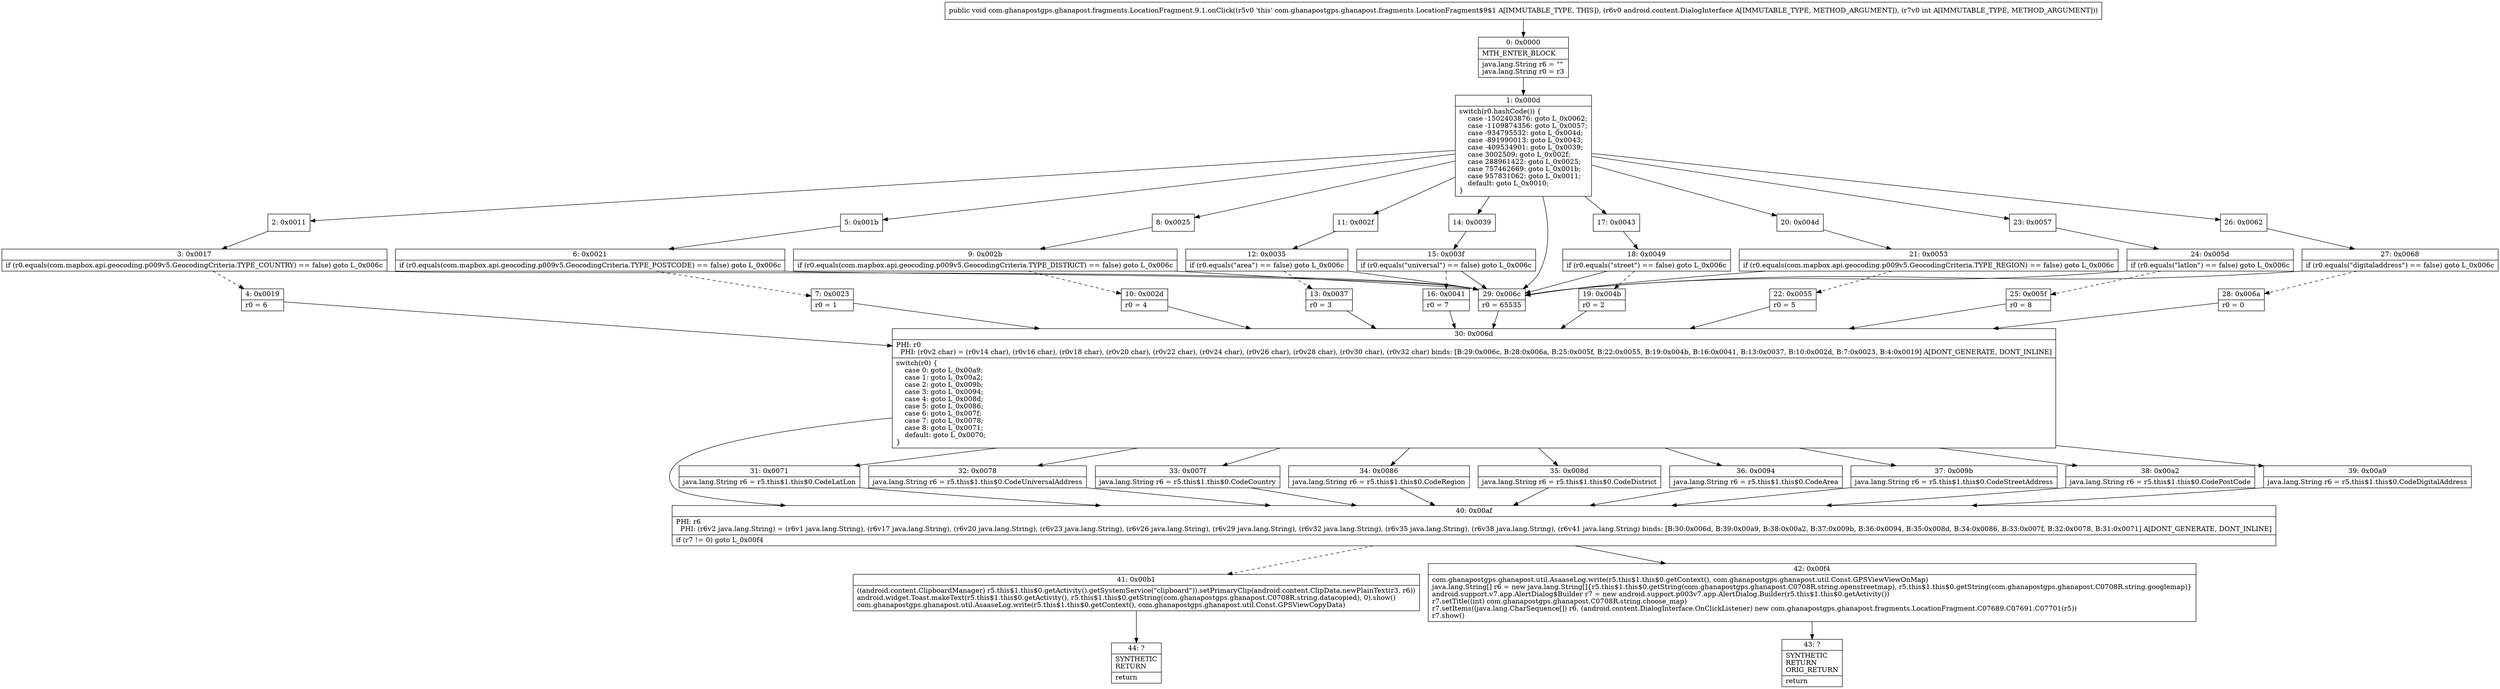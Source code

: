 digraph "CFG forcom.ghanapostgps.ghanapost.fragments.LocationFragment.9.1.onClick(Landroid\/content\/DialogInterface;I)V" {
Node_0 [shape=record,label="{0\:\ 0x0000|MTH_ENTER_BLOCK\l|java.lang.String r6 = \"\"\ljava.lang.String r0 = r3\l}"];
Node_1 [shape=record,label="{1\:\ 0x000d|switch(r0.hashCode()) \{\l    case \-1502403876: goto L_0x0062;\l    case \-1109874356: goto L_0x0057;\l    case \-934795532: goto L_0x004d;\l    case \-891990013: goto L_0x0043;\l    case \-409534901: goto L_0x0039;\l    case 3002509: goto L_0x002f;\l    case 288961422: goto L_0x0025;\l    case 757462669: goto L_0x001b;\l    case 957831062: goto L_0x0011;\l    default: goto L_0x0010;\l\}\l}"];
Node_2 [shape=record,label="{2\:\ 0x0011}"];
Node_3 [shape=record,label="{3\:\ 0x0017|if (r0.equals(com.mapbox.api.geocoding.p009v5.GeocodingCriteria.TYPE_COUNTRY) == false) goto L_0x006c\l}"];
Node_4 [shape=record,label="{4\:\ 0x0019|r0 = 6\l}"];
Node_5 [shape=record,label="{5\:\ 0x001b}"];
Node_6 [shape=record,label="{6\:\ 0x0021|if (r0.equals(com.mapbox.api.geocoding.p009v5.GeocodingCriteria.TYPE_POSTCODE) == false) goto L_0x006c\l}"];
Node_7 [shape=record,label="{7\:\ 0x0023|r0 = 1\l}"];
Node_8 [shape=record,label="{8\:\ 0x0025}"];
Node_9 [shape=record,label="{9\:\ 0x002b|if (r0.equals(com.mapbox.api.geocoding.p009v5.GeocodingCriteria.TYPE_DISTRICT) == false) goto L_0x006c\l}"];
Node_10 [shape=record,label="{10\:\ 0x002d|r0 = 4\l}"];
Node_11 [shape=record,label="{11\:\ 0x002f}"];
Node_12 [shape=record,label="{12\:\ 0x0035|if (r0.equals(\"area\") == false) goto L_0x006c\l}"];
Node_13 [shape=record,label="{13\:\ 0x0037|r0 = 3\l}"];
Node_14 [shape=record,label="{14\:\ 0x0039}"];
Node_15 [shape=record,label="{15\:\ 0x003f|if (r0.equals(\"universal\") == false) goto L_0x006c\l}"];
Node_16 [shape=record,label="{16\:\ 0x0041|r0 = 7\l}"];
Node_17 [shape=record,label="{17\:\ 0x0043}"];
Node_18 [shape=record,label="{18\:\ 0x0049|if (r0.equals(\"street\") == false) goto L_0x006c\l}"];
Node_19 [shape=record,label="{19\:\ 0x004b|r0 = 2\l}"];
Node_20 [shape=record,label="{20\:\ 0x004d}"];
Node_21 [shape=record,label="{21\:\ 0x0053|if (r0.equals(com.mapbox.api.geocoding.p009v5.GeocodingCriteria.TYPE_REGION) == false) goto L_0x006c\l}"];
Node_22 [shape=record,label="{22\:\ 0x0055|r0 = 5\l}"];
Node_23 [shape=record,label="{23\:\ 0x0057}"];
Node_24 [shape=record,label="{24\:\ 0x005d|if (r0.equals(\"latlon\") == false) goto L_0x006c\l}"];
Node_25 [shape=record,label="{25\:\ 0x005f|r0 = 8\l}"];
Node_26 [shape=record,label="{26\:\ 0x0062}"];
Node_27 [shape=record,label="{27\:\ 0x0068|if (r0.equals(\"digitaladdress\") == false) goto L_0x006c\l}"];
Node_28 [shape=record,label="{28\:\ 0x006a|r0 = 0\l}"];
Node_29 [shape=record,label="{29\:\ 0x006c|r0 = 65535\l}"];
Node_30 [shape=record,label="{30\:\ 0x006d|PHI: r0 \l  PHI: (r0v2 char) = (r0v14 char), (r0v16 char), (r0v18 char), (r0v20 char), (r0v22 char), (r0v24 char), (r0v26 char), (r0v28 char), (r0v30 char), (r0v32 char) binds: [B:29:0x006c, B:28:0x006a, B:25:0x005f, B:22:0x0055, B:19:0x004b, B:16:0x0041, B:13:0x0037, B:10:0x002d, B:7:0x0023, B:4:0x0019] A[DONT_GENERATE, DONT_INLINE]\l|switch(r0) \{\l    case 0: goto L_0x00a9;\l    case 1: goto L_0x00a2;\l    case 2: goto L_0x009b;\l    case 3: goto L_0x0094;\l    case 4: goto L_0x008d;\l    case 5: goto L_0x0086;\l    case 6: goto L_0x007f;\l    case 7: goto L_0x0078;\l    case 8: goto L_0x0071;\l    default: goto L_0x0070;\l\}\l}"];
Node_31 [shape=record,label="{31\:\ 0x0071|java.lang.String r6 = r5.this$1.this$0.CodeLatLon\l}"];
Node_32 [shape=record,label="{32\:\ 0x0078|java.lang.String r6 = r5.this$1.this$0.CodeUniversalAddress\l}"];
Node_33 [shape=record,label="{33\:\ 0x007f|java.lang.String r6 = r5.this$1.this$0.CodeCountry\l}"];
Node_34 [shape=record,label="{34\:\ 0x0086|java.lang.String r6 = r5.this$1.this$0.CodeRegion\l}"];
Node_35 [shape=record,label="{35\:\ 0x008d|java.lang.String r6 = r5.this$1.this$0.CodeDistrict\l}"];
Node_36 [shape=record,label="{36\:\ 0x0094|java.lang.String r6 = r5.this$1.this$0.CodeArea\l}"];
Node_37 [shape=record,label="{37\:\ 0x009b|java.lang.String r6 = r5.this$1.this$0.CodeStreetAddress\l}"];
Node_38 [shape=record,label="{38\:\ 0x00a2|java.lang.String r6 = r5.this$1.this$0.CodePostCode\l}"];
Node_39 [shape=record,label="{39\:\ 0x00a9|java.lang.String r6 = r5.this$1.this$0.CodeDigitalAddress\l}"];
Node_40 [shape=record,label="{40\:\ 0x00af|PHI: r6 \l  PHI: (r6v2 java.lang.String) = (r6v1 java.lang.String), (r6v17 java.lang.String), (r6v20 java.lang.String), (r6v23 java.lang.String), (r6v26 java.lang.String), (r6v29 java.lang.String), (r6v32 java.lang.String), (r6v35 java.lang.String), (r6v38 java.lang.String), (r6v41 java.lang.String) binds: [B:30:0x006d, B:39:0x00a9, B:38:0x00a2, B:37:0x009b, B:36:0x0094, B:35:0x008d, B:34:0x0086, B:33:0x007f, B:32:0x0078, B:31:0x0071] A[DONT_GENERATE, DONT_INLINE]\l|if (r7 != 0) goto L_0x00f4\l}"];
Node_41 [shape=record,label="{41\:\ 0x00b1|((android.content.ClipboardManager) r5.this$1.this$0.getActivity().getSystemService(\"clipboard\")).setPrimaryClip(android.content.ClipData.newPlainText(r3, r6))\landroid.widget.Toast.makeText(r5.this$1.this$0.getActivity(), r5.this$1.this$0.getString(com.ghanapostgps.ghanapost.C0708R.string.datacopied), 0).show()\lcom.ghanapostgps.ghanapost.util.AsaaseLog.write(r5.this$1.this$0.getContext(), com.ghanapostgps.ghanapost.util.Const.GPSViewCopyData)\l}"];
Node_42 [shape=record,label="{42\:\ 0x00f4|com.ghanapostgps.ghanapost.util.AsaaseLog.write(r5.this$1.this$0.getContext(), com.ghanapostgps.ghanapost.util.Const.GPSViewViewOnMap)\ljava.lang.String[] r6 = new java.lang.String[]\{r5.this$1.this$0.getString(com.ghanapostgps.ghanapost.C0708R.string.openstreetmap), r5.this$1.this$0.getString(com.ghanapostgps.ghanapost.C0708R.string.googlemap)\}\landroid.support.v7.app.AlertDialog$Builder r7 = new android.support.p003v7.app.AlertDialog.Builder(r5.this$1.this$0.getActivity())\lr7.setTitle((int) com.ghanapostgps.ghanapost.C0708R.string.choose_map)\lr7.setItems((java.lang.CharSequence[]) r6, (android.content.DialogInterface.OnClickListener) new com.ghanapostgps.ghanapost.fragments.LocationFragment.C07689.C07691.C07701(r5))\lr7.show()\l}"];
Node_43 [shape=record,label="{43\:\ ?|SYNTHETIC\lRETURN\lORIG_RETURN\l|return\l}"];
Node_44 [shape=record,label="{44\:\ ?|SYNTHETIC\lRETURN\l|return\l}"];
MethodNode[shape=record,label="{public void com.ghanapostgps.ghanapost.fragments.LocationFragment.9.1.onClick((r5v0 'this' com.ghanapostgps.ghanapost.fragments.LocationFragment$9$1 A[IMMUTABLE_TYPE, THIS]), (r6v0 android.content.DialogInterface A[IMMUTABLE_TYPE, METHOD_ARGUMENT]), (r7v0 int A[IMMUTABLE_TYPE, METHOD_ARGUMENT])) }"];
MethodNode -> Node_0;
Node_0 -> Node_1;
Node_1 -> Node_2;
Node_1 -> Node_5;
Node_1 -> Node_8;
Node_1 -> Node_11;
Node_1 -> Node_14;
Node_1 -> Node_17;
Node_1 -> Node_20;
Node_1 -> Node_23;
Node_1 -> Node_26;
Node_1 -> Node_29;
Node_2 -> Node_3;
Node_3 -> Node_4[style=dashed];
Node_3 -> Node_29;
Node_4 -> Node_30;
Node_5 -> Node_6;
Node_6 -> Node_7[style=dashed];
Node_6 -> Node_29;
Node_7 -> Node_30;
Node_8 -> Node_9;
Node_9 -> Node_10[style=dashed];
Node_9 -> Node_29;
Node_10 -> Node_30;
Node_11 -> Node_12;
Node_12 -> Node_13[style=dashed];
Node_12 -> Node_29;
Node_13 -> Node_30;
Node_14 -> Node_15;
Node_15 -> Node_16[style=dashed];
Node_15 -> Node_29;
Node_16 -> Node_30;
Node_17 -> Node_18;
Node_18 -> Node_19[style=dashed];
Node_18 -> Node_29;
Node_19 -> Node_30;
Node_20 -> Node_21;
Node_21 -> Node_22[style=dashed];
Node_21 -> Node_29;
Node_22 -> Node_30;
Node_23 -> Node_24;
Node_24 -> Node_25[style=dashed];
Node_24 -> Node_29;
Node_25 -> Node_30;
Node_26 -> Node_27;
Node_27 -> Node_28[style=dashed];
Node_27 -> Node_29;
Node_28 -> Node_30;
Node_29 -> Node_30;
Node_30 -> Node_31;
Node_30 -> Node_32;
Node_30 -> Node_33;
Node_30 -> Node_34;
Node_30 -> Node_35;
Node_30 -> Node_36;
Node_30 -> Node_37;
Node_30 -> Node_38;
Node_30 -> Node_39;
Node_30 -> Node_40;
Node_31 -> Node_40;
Node_32 -> Node_40;
Node_33 -> Node_40;
Node_34 -> Node_40;
Node_35 -> Node_40;
Node_36 -> Node_40;
Node_37 -> Node_40;
Node_38 -> Node_40;
Node_39 -> Node_40;
Node_40 -> Node_41[style=dashed];
Node_40 -> Node_42;
Node_41 -> Node_44;
Node_42 -> Node_43;
}

